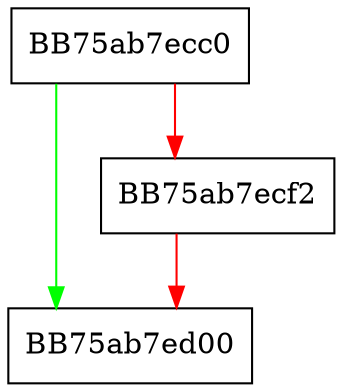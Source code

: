digraph GenerateIdentifierFromProperties {
  node [shape="box"];
  graph [splines=ortho];
  BB75ab7ecc0 -> BB75ab7ed00 [color="green"];
  BB75ab7ecc0 -> BB75ab7ecf2 [color="red"];
  BB75ab7ecf2 -> BB75ab7ed00 [color="red"];
}